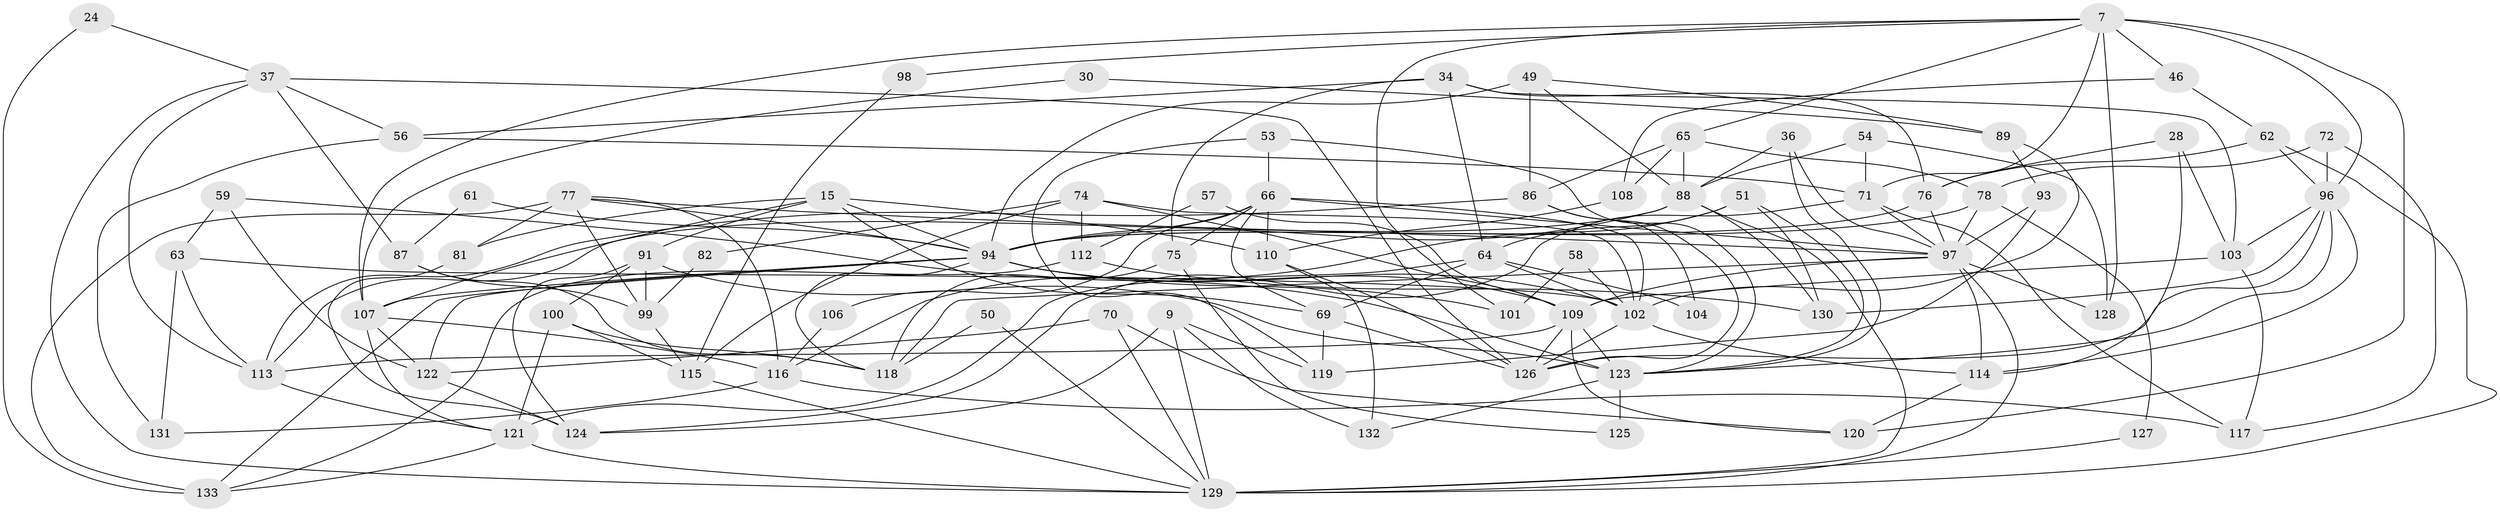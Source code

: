 // original degree distribution, {2: 0.15789473684210525, 6: 0.11278195488721804, 3: 0.2706766917293233, 4: 0.22556390977443608, 7: 0.022556390977443608, 5: 0.18796992481203006, 8: 0.015037593984962405, 10: 0.007518796992481203}
// Generated by graph-tools (version 1.1) at 2025/54/03/04/25 21:54:53]
// undirected, 79 vertices, 187 edges
graph export_dot {
graph [start="1"]
  node [color=gray90,style=filled];
  7 [super="+2"];
  9 [super="+4"];
  15;
  24;
  28;
  30;
  34;
  36;
  37;
  46;
  49 [super="+6"];
  50;
  51;
  53 [super="+5"];
  54;
  56 [super="+42"];
  57;
  58;
  59;
  61;
  62;
  63;
  64 [super="+20"];
  65;
  66;
  69 [super="+31"];
  70;
  71 [super="+41"];
  72;
  74 [super="+1"];
  75 [super="+55"];
  76 [super="+29"];
  77 [super="+40"];
  78 [super="+38"];
  81;
  82;
  86;
  87 [super="+21"];
  88 [super="+45+68"];
  89;
  91;
  93;
  94 [super="+25+35+44+60"];
  96 [super="+14+92"];
  97 [super="+19+16+95"];
  98;
  99 [super="+33"];
  100 [super="+12"];
  101;
  102 [super="+67+23"];
  103 [super="+11"];
  104;
  106;
  107 [super="+90"];
  108;
  109 [super="+22+79"];
  110;
  112;
  113 [super="+52"];
  114 [super="+80"];
  115;
  116;
  117;
  118 [super="+73"];
  119;
  120;
  121 [super="+26"];
  122 [super="+32"];
  123 [super="+85+111"];
  124;
  125;
  126 [super="+27"];
  127;
  128;
  129 [super="+39+43+105"];
  130;
  131;
  132;
  133;
  7 -- 65;
  7 -- 46;
  7 -- 101;
  7 -- 120 [weight=2];
  7 -- 128;
  7 -- 98;
  7 -- 107;
  7 -- 96;
  7 -- 71;
  9 -- 129;
  9 -- 119 [weight=2];
  9 -- 132;
  9 -- 124;
  15 -- 110;
  15 -- 91;
  15 -- 69;
  15 -- 81;
  15 -- 107 [weight=2];
  15 -- 94;
  24 -- 37;
  24 -- 133;
  28 -- 114;
  28 -- 76;
  28 -- 103;
  30 -- 107;
  30 -- 89;
  34 -- 75 [weight=2];
  34 -- 64;
  34 -- 76;
  34 -- 103;
  34 -- 56;
  36 -- 123 [weight=2];
  36 -- 97 [weight=2];
  36 -- 88;
  37 -- 126;
  37 -- 56;
  37 -- 87 [weight=2];
  37 -- 129 [weight=2];
  37 -- 113;
  46 -- 62;
  46 -- 108;
  49 -- 86 [weight=2];
  49 -- 89;
  49 -- 94;
  49 -- 88;
  50 -- 118;
  50 -- 129;
  51 -- 116;
  51 -- 64;
  51 -- 130;
  51 -- 123;
  53 -- 119;
  53 -- 66;
  53 -- 123;
  54 -- 128;
  54 -- 88;
  54 -- 71;
  56 -- 131;
  56 -- 71;
  57 -- 109;
  57 -- 112;
  58 -- 102;
  58 -- 101;
  59 -- 63;
  59 -- 123;
  59 -- 122;
  61 -- 94;
  61 -- 87;
  62 -- 76 [weight=2];
  62 -- 129;
  62 -- 96;
  63 -- 131;
  63 -- 102;
  63 -- 113;
  64 -- 121;
  64 -- 104;
  64 -- 69;
  64 -- 102;
  65 -- 108;
  65 -- 86;
  65 -- 88;
  65 -- 78;
  66 -- 110;
  66 -- 97 [weight=2];
  66 -- 106;
  66 -- 75;
  66 -- 102 [weight=2];
  66 -- 94;
  66 -- 69;
  69 -- 119;
  69 -- 126;
  70 -- 122;
  70 -- 120;
  70 -- 129;
  71 -- 117;
  71 -- 97;
  71 -- 124;
  72 -- 117;
  72 -- 96;
  72 -- 78;
  74 -- 115;
  74 -- 82;
  74 -- 109;
  74 -- 112;
  74 -- 102;
  75 -- 125;
  75 -- 118;
  76 -- 97;
  76 -- 94;
  77 -- 133 [weight=2];
  77 -- 81;
  77 -- 97;
  77 -- 116;
  77 -- 99;
  77 -- 94;
  78 -- 127;
  78 -- 97;
  78 -- 94 [weight=2];
  81 -- 124;
  82 -- 99;
  86 -- 104;
  86 -- 126;
  86 -- 113;
  87 -- 99;
  87 -- 118;
  88 -- 130;
  88 -- 129 [weight=2];
  88 -- 113;
  88 -- 94;
  89 -- 93;
  89 -- 102;
  91 -- 124;
  91 -- 99;
  91 -- 100;
  91 -- 123;
  93 -- 97;
  93 -- 119;
  94 -- 107;
  94 -- 102;
  94 -- 118;
  94 -- 133;
  94 -- 109 [weight=2];
  94 -- 101;
  94 -- 122;
  96 -- 114 [weight=2];
  96 -- 103;
  96 -- 130;
  96 -- 126;
  96 -- 123;
  97 -- 114;
  97 -- 128;
  97 -- 109;
  97 -- 118 [weight=2];
  97 -- 129 [weight=2];
  98 -- 115;
  99 -- 115;
  100 -- 118 [weight=2];
  100 -- 115;
  100 -- 121;
  102 -- 114 [weight=2];
  102 -- 126;
  103 -- 109;
  103 -- 117;
  106 -- 116;
  107 -- 116;
  107 -- 121;
  107 -- 122;
  108 -- 110;
  109 -- 113 [weight=2];
  109 -- 120;
  109 -- 123 [weight=3];
  109 -- 126;
  110 -- 132;
  110 -- 126;
  112 -- 133;
  112 -- 130;
  113 -- 121;
  114 -- 120;
  115 -- 129;
  116 -- 117;
  116 -- 131;
  121 -- 129;
  121 -- 133;
  122 -- 124;
  123 -- 125 [weight=2];
  123 -- 132;
  127 -- 129;
}
